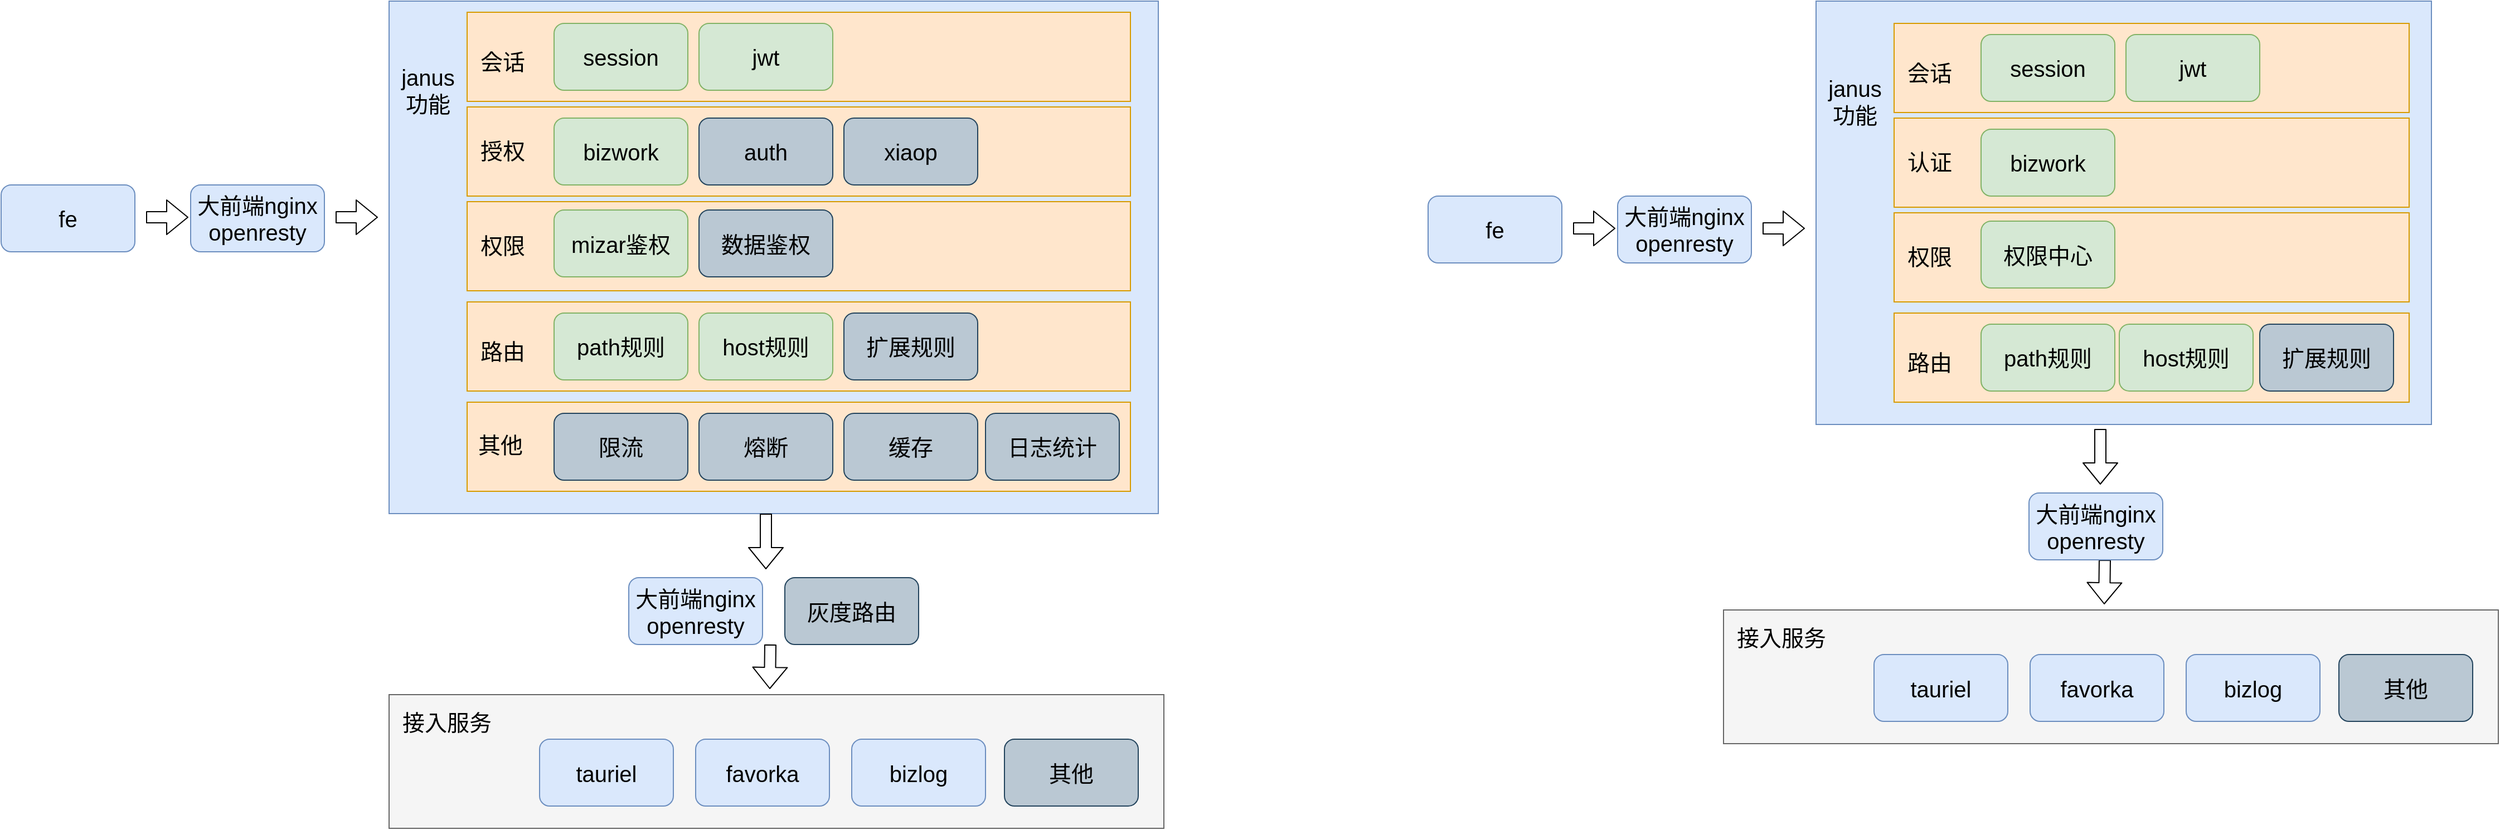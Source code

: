 <mxfile version="10.5.1" type="github"><diagram id="jvLWZokUXWtVQU5Z0_VY" name="Page-1"><mxGraphModel dx="2220" dy="763" grid="1" gridSize="10" guides="1" tooltips="1" connect="1" arrows="1" fold="1" page="1" pageScale="1" pageWidth="826" pageHeight="1169" math="0" shadow="0"><root><mxCell id="0"/><mxCell id="1" parent="0"/><mxCell id="lB9WR78rVij-xdUNf1il-41" value="" style="rounded=0;whiteSpace=wrap;html=1;fillColor=#f5f5f5;strokeColor=#666666;fontColor=#333333;glass=0;comic=0;" vertex="1" parent="1"><mxGeometry x="38" y="802.5" width="695" height="120" as="geometry"/></mxCell><mxCell id="lB9WR78rVij-xdUNf1il-1" value="&lt;font style=&quot;font-size: 20px&quot;&gt;fe&lt;/font&gt;" style="rounded=1;whiteSpace=wrap;html=1;fillColor=#dae8fc;strokeColor=#6c8ebf;" vertex="1" parent="1"><mxGeometry x="-310" y="345" width="120" height="60" as="geometry"/></mxCell><mxCell id="lB9WR78rVij-xdUNf1il-3" value="&lt;font style=&quot;font-size: 20px&quot;&gt;tauriel&lt;/font&gt;" style="rounded=1;whiteSpace=wrap;html=1;fillColor=#dae8fc;strokeColor=#6c8ebf;" vertex="1" parent="1"><mxGeometry x="173" y="842.5" width="120" height="60" as="geometry"/></mxCell><mxCell id="lB9WR78rVij-xdUNf1il-4" value="&lt;font style=&quot;font-size: 20px&quot;&gt;favorka&lt;/font&gt;" style="rounded=1;whiteSpace=wrap;html=1;fillColor=#dae8fc;strokeColor=#6c8ebf;" vertex="1" parent="1"><mxGeometry x="313" y="842.5" width="120" height="60" as="geometry"/></mxCell><mxCell id="lB9WR78rVij-xdUNf1il-5" value="&lt;font style=&quot;font-size: 20px&quot;&gt;bizlog&lt;/font&gt;" style="rounded=1;whiteSpace=wrap;html=1;fillColor=#dae8fc;strokeColor=#6c8ebf;" vertex="1" parent="1"><mxGeometry x="453" y="842.5" width="120" height="60" as="geometry"/></mxCell><mxCell id="lB9WR78rVij-xdUNf1il-12" value="" style="rounded=0;whiteSpace=wrap;html=1;fillColor=#dae8fc;strokeColor=#6c8ebf;" vertex="1" parent="1"><mxGeometry x="38" y="180" width="690" height="460" as="geometry"/></mxCell><mxCell id="lB9WR78rVij-xdUNf1il-17" value="&lt;font style=&quot;font-size: 20px&quot;&gt;janus&lt;br&gt;功能&lt;br&gt;&lt;/font&gt;" style="text;html=1;strokeColor=none;fillColor=none;align=center;verticalAlign=middle;whiteSpace=wrap;rounded=0;" vertex="1" parent="1"><mxGeometry x="38" y="245" width="70" height="30" as="geometry"/></mxCell><mxCell id="lB9WR78rVij-xdUNf1il-24" value="" style="rounded=0;whiteSpace=wrap;html=1;fillColor=#ffe6cc;strokeColor=#d79b00;" vertex="1" parent="1"><mxGeometry x="108" y="190" width="595" height="80" as="geometry"/></mxCell><mxCell id="lB9WR78rVij-xdUNf1il-28" value="&lt;span style=&quot;font-size: 20px&quot;&gt;session&lt;/span&gt;" style="rounded=1;whiteSpace=wrap;html=1;fillColor=#d5e8d4;strokeColor=#82b366;" vertex="1" parent="1"><mxGeometry x="186" y="200" width="120" height="60" as="geometry"/></mxCell><mxCell id="lB9WR78rVij-xdUNf1il-29" value="" style="rounded=0;whiteSpace=wrap;html=1;fillColor=#ffe6cc;strokeColor=#d79b00;" vertex="1" parent="1"><mxGeometry x="108" y="275" width="595" height="80" as="geometry"/></mxCell><mxCell id="lB9WR78rVij-xdUNf1il-30" value="" style="rounded=0;whiteSpace=wrap;html=1;fillColor=#ffe6cc;strokeColor=#d79b00;" vertex="1" parent="1"><mxGeometry x="108" y="360" width="595" height="80" as="geometry"/></mxCell><mxCell id="lB9WR78rVij-xdUNf1il-31" value="&lt;font style=&quot;font-size: 20px&quot;&gt;bizwork&lt;/font&gt;" style="rounded=1;whiteSpace=wrap;html=1;fillColor=#d5e8d4;strokeColor=#82b366;" vertex="1" parent="1"><mxGeometry x="186" y="285" width="120" height="60" as="geometry"/></mxCell><mxCell id="lB9WR78rVij-xdUNf1il-32" value="&lt;span style=&quot;font-size: 20px&quot;&gt;mizar鉴权&lt;/span&gt;" style="rounded=1;whiteSpace=wrap;html=1;fillColor=#d5e8d4;strokeColor=#82b366;" vertex="1" parent="1"><mxGeometry x="186" y="367.5" width="120" height="60" as="geometry"/></mxCell><mxCell id="lB9WR78rVij-xdUNf1il-33" value="&lt;span style=&quot;font-size: 20px&quot;&gt;jwt&lt;/span&gt;" style="rounded=1;whiteSpace=wrap;html=1;fillColor=#d5e8d4;strokeColor=#82b366;" vertex="1" parent="1"><mxGeometry x="316" y="200" width="120" height="60" as="geometry"/></mxCell><mxCell id="lB9WR78rVij-xdUNf1il-34" value="&lt;span style=&quot;font-size: 20px&quot;&gt;数据鉴权&lt;/span&gt;" style="rounded=1;whiteSpace=wrap;html=1;fillColor=#bac8d3;strokeColor=#23445d;" vertex="1" parent="1"><mxGeometry x="316" y="367.5" width="120" height="60" as="geometry"/></mxCell><mxCell id="lB9WR78rVij-xdUNf1il-35" value="" style="rounded=0;whiteSpace=wrap;html=1;fillColor=#ffe6cc;strokeColor=#d79b00;" vertex="1" parent="1"><mxGeometry x="108" y="450" width="595" height="80" as="geometry"/></mxCell><mxCell id="lB9WR78rVij-xdUNf1il-36" value="&lt;span style=&quot;font-size: 20px&quot;&gt;path规则&lt;/span&gt;" style="rounded=1;whiteSpace=wrap;html=1;fillColor=#d5e8d4;strokeColor=#82b366;" vertex="1" parent="1"><mxGeometry x="186" y="460" width="120" height="60" as="geometry"/></mxCell><mxCell id="lB9WR78rVij-xdUNf1il-37" value="&lt;span style=&quot;font-size: 20px&quot;&gt;host规则&lt;/span&gt;" style="rounded=1;whiteSpace=wrap;html=1;fillColor=#d5e8d4;strokeColor=#82b366;" vertex="1" parent="1"><mxGeometry x="316" y="460" width="120" height="60" as="geometry"/></mxCell><mxCell id="lB9WR78rVij-xdUNf1il-38" value="&lt;font style=&quot;font-size: 20px&quot;&gt;auth&lt;/font&gt;" style="rounded=1;whiteSpace=wrap;html=1;fillColor=#bac8d3;strokeColor=#23445d;" vertex="1" parent="1"><mxGeometry x="316" y="285" width="120" height="60" as="geometry"/></mxCell><mxCell id="lB9WR78rVij-xdUNf1il-39" value="&lt;font style=&quot;font-size: 20px&quot;&gt;xiaop&lt;/font&gt;" style="rounded=1;whiteSpace=wrap;html=1;fillColor=#bac8d3;strokeColor=#23445d;" vertex="1" parent="1"><mxGeometry x="446" y="285" width="120" height="60" as="geometry"/></mxCell><mxCell id="lB9WR78rVij-xdUNf1il-40" value="&lt;font style=&quot;font-size: 20px&quot;&gt;授权&lt;/font&gt;" style="text;html=1;resizable=0;points=[];autosize=1;align=left;verticalAlign=top;spacingTop=-4;" vertex="1" parent="1"><mxGeometry x="118" y="300" width="60" height="20" as="geometry"/></mxCell><mxCell id="lB9WR78rVij-xdUNf1il-42" value="&lt;font style=&quot;font-size: 20px&quot;&gt;接入服务&lt;/font&gt;" style="text;html=1;resizable=0;points=[];autosize=1;align=left;verticalAlign=top;spacingTop=-4;" vertex="1" parent="1"><mxGeometry x="48" y="812.5" width="100" height="20" as="geometry"/></mxCell><mxCell id="lB9WR78rVij-xdUNf1il-43" value="" style="shape=flexArrow;endArrow=classic;html=1;" edge="1" parent="1"><mxGeometry width="50" height="50" relative="1" as="geometry"><mxPoint x="-180" y="374" as="sourcePoint"/><mxPoint x="-142" y="374" as="targetPoint"/></mxGeometry></mxCell><mxCell id="lB9WR78rVij-xdUNf1il-44" value="" style="shape=flexArrow;endArrow=classic;html=1;" edge="1" parent="1"><mxGeometry width="50" height="50" relative="1" as="geometry"><mxPoint x="380" y="757.5" as="sourcePoint"/><mxPoint x="379.5" y="797.5" as="targetPoint"/></mxGeometry></mxCell><mxCell id="lB9WR78rVij-xdUNf1il-45" value="&lt;span style=&quot;font-size: 20px&quot;&gt;扩展规则&lt;/span&gt;" style="rounded=1;whiteSpace=wrap;html=1;fillColor=#bac8d3;strokeColor=#23445d;" vertex="1" parent="1"><mxGeometry x="446" y="460" width="120" height="60" as="geometry"/></mxCell><mxCell id="lB9WR78rVij-xdUNf1il-46" value="&lt;font style=&quot;font-size: 20px&quot;&gt;路由&lt;/font&gt;" style="text;html=1;resizable=0;points=[];autosize=1;align=left;verticalAlign=top;spacingTop=-4;" vertex="1" parent="1"><mxGeometry x="118" y="480" width="60" height="20" as="geometry"/></mxCell><mxCell id="lB9WR78rVij-xdUNf1il-47" value="&lt;span style=&quot;font-size: 20px&quot;&gt;权限&lt;/span&gt;" style="text;html=1;resizable=0;points=[];autosize=1;align=left;verticalAlign=top;spacingTop=-4;" vertex="1" parent="1"><mxGeometry x="118" y="385" width="60" height="20" as="geometry"/></mxCell><mxCell id="lB9WR78rVij-xdUNf1il-48" value="&lt;span style=&quot;font-size: 20px&quot;&gt;会话&lt;/span&gt;" style="text;html=1;resizable=0;points=[];autosize=1;align=left;verticalAlign=top;spacingTop=-4;" vertex="1" parent="1"><mxGeometry x="118" y="220" width="60" height="20" as="geometry"/></mxCell><mxCell id="lB9WR78rVij-xdUNf1il-49" value="&lt;font style=&quot;font-size: 20px&quot;&gt;大前端nginx&lt;br&gt;openresty&lt;br&gt;&lt;/font&gt;" style="rounded=1;whiteSpace=wrap;html=1;fillColor=#dae8fc;strokeColor=#6c8ebf;" vertex="1" parent="1"><mxGeometry x="-140" y="345" width="120" height="60" as="geometry"/></mxCell><mxCell id="lB9WR78rVij-xdUNf1il-51" value="&lt;font style=&quot;font-size: 20px&quot;&gt;大前端nginx&lt;br&gt;openresty&lt;br&gt;&lt;/font&gt;" style="rounded=1;whiteSpace=wrap;html=1;fillColor=#dae8fc;strokeColor=#6c8ebf;" vertex="1" parent="1"><mxGeometry x="253" y="697.5" width="120" height="60" as="geometry"/></mxCell><mxCell id="lB9WR78rVij-xdUNf1il-52" value="" style="shape=flexArrow;endArrow=classic;html=1;" edge="1" parent="1"><mxGeometry width="50" height="50" relative="1" as="geometry"><mxPoint x="376" y="640" as="sourcePoint"/><mxPoint x="376" y="690" as="targetPoint"/></mxGeometry></mxCell><mxCell id="lB9WR78rVij-xdUNf1il-55" value="" style="shape=flexArrow;endArrow=classic;html=1;" edge="1" parent="1"><mxGeometry width="50" height="50" relative="1" as="geometry"><mxPoint x="-10" y="374" as="sourcePoint"/><mxPoint x="28" y="374" as="targetPoint"/></mxGeometry></mxCell><mxCell id="lB9WR78rVij-xdUNf1il-58" value="&lt;span style=&quot;font-size: 20px&quot;&gt;其他&lt;/span&gt;" style="rounded=1;whiteSpace=wrap;html=1;fillColor=#bac8d3;strokeColor=#23445d;" vertex="1" parent="1"><mxGeometry x="590" y="842.5" width="120" height="60" as="geometry"/></mxCell><mxCell id="lB9WR78rVij-xdUNf1il-63" value="&lt;font style=&quot;font-size: 20px&quot;&gt;灰度路由&lt;br&gt;&lt;/font&gt;" style="rounded=1;whiteSpace=wrap;html=1;fillColor=#bac8d3;strokeColor=#23445d;" vertex="1" parent="1"><mxGeometry x="393" y="697.5" width="120" height="60" as="geometry"/></mxCell><mxCell id="lB9WR78rVij-xdUNf1il-64" value="" style="rounded=0;whiteSpace=wrap;html=1;fillColor=#ffe6cc;strokeColor=#d79b00;" vertex="1" parent="1"><mxGeometry x="108" y="540" width="595" height="80" as="geometry"/></mxCell><mxCell id="lB9WR78rVij-xdUNf1il-65" value="&lt;span style=&quot;font-size: 20px&quot;&gt;限流&lt;/span&gt;" style="rounded=1;whiteSpace=wrap;html=1;fillColor=#bac8d3;strokeColor=#23445d;" vertex="1" parent="1"><mxGeometry x="186" y="550" width="120" height="60" as="geometry"/></mxCell><mxCell id="lB9WR78rVij-xdUNf1il-66" value="&lt;span style=&quot;font-size: 20px&quot;&gt;熔断&lt;/span&gt;" style="rounded=1;whiteSpace=wrap;html=1;fillColor=#bac8d3;strokeColor=#23445d;" vertex="1" parent="1"><mxGeometry x="316" y="550" width="120" height="60" as="geometry"/></mxCell><mxCell id="lB9WR78rVij-xdUNf1il-67" value="&lt;span style=&quot;font-size: 20px&quot;&gt;缓存&lt;/span&gt;" style="rounded=1;whiteSpace=wrap;html=1;fillColor=#bac8d3;strokeColor=#23445d;" vertex="1" parent="1"><mxGeometry x="446" y="550" width="120" height="60" as="geometry"/></mxCell><mxCell id="lB9WR78rVij-xdUNf1il-69" value="&lt;span style=&quot;font-size: 20px&quot;&gt;其他&lt;/span&gt;" style="text;html=1;resizable=0;points=[];autosize=1;align=left;verticalAlign=top;spacingTop=-4;" vertex="1" parent="1"><mxGeometry x="116" y="564" width="60" height="20" as="geometry"/></mxCell><mxCell id="lB9WR78rVij-xdUNf1il-74" value="&lt;span style=&quot;font-size: 20px&quot;&gt;日志统计&lt;/span&gt;" style="rounded=1;whiteSpace=wrap;html=1;fillColor=#bac8d3;strokeColor=#23445d;" vertex="1" parent="1"><mxGeometry x="573" y="550" width="120" height="60" as="geometry"/></mxCell><mxCell id="lB9WR78rVij-xdUNf1il-76" value="" style="rounded=0;whiteSpace=wrap;html=1;fillColor=#f5f5f5;strokeColor=#666666;fontColor=#333333;glass=0;comic=0;" vertex="1" parent="1"><mxGeometry x="1235" y="726.5" width="695" height="120" as="geometry"/></mxCell><mxCell id="lB9WR78rVij-xdUNf1il-77" value="&lt;font style=&quot;font-size: 20px&quot;&gt;fe&lt;/font&gt;" style="rounded=1;whiteSpace=wrap;html=1;fillColor=#dae8fc;strokeColor=#6c8ebf;" vertex="1" parent="1"><mxGeometry x="970" y="355" width="120" height="60" as="geometry"/></mxCell><mxCell id="lB9WR78rVij-xdUNf1il-78" value="&lt;font style=&quot;font-size: 20px&quot;&gt;tauriel&lt;/font&gt;" style="rounded=1;whiteSpace=wrap;html=1;fillColor=#dae8fc;strokeColor=#6c8ebf;" vertex="1" parent="1"><mxGeometry x="1370" y="766.5" width="120" height="60" as="geometry"/></mxCell><mxCell id="lB9WR78rVij-xdUNf1il-79" value="&lt;font style=&quot;font-size: 20px&quot;&gt;favorka&lt;/font&gt;" style="rounded=1;whiteSpace=wrap;html=1;fillColor=#dae8fc;strokeColor=#6c8ebf;" vertex="1" parent="1"><mxGeometry x="1510" y="766.5" width="120" height="60" as="geometry"/></mxCell><mxCell id="lB9WR78rVij-xdUNf1il-80" value="&lt;font style=&quot;font-size: 20px&quot;&gt;bizlog&lt;/font&gt;" style="rounded=1;whiteSpace=wrap;html=1;fillColor=#dae8fc;strokeColor=#6c8ebf;" vertex="1" parent="1"><mxGeometry x="1650" y="766.5" width="120" height="60" as="geometry"/></mxCell><mxCell id="lB9WR78rVij-xdUNf1il-81" value="" style="rounded=0;whiteSpace=wrap;html=1;fillColor=#dae8fc;strokeColor=#6c8ebf;" vertex="1" parent="1"><mxGeometry x="1318" y="180" width="552" height="380" as="geometry"/></mxCell><mxCell id="lB9WR78rVij-xdUNf1il-82" value="&lt;font style=&quot;font-size: 20px&quot;&gt;janus&lt;br&gt;功能&lt;br&gt;&lt;/font&gt;" style="text;html=1;strokeColor=none;fillColor=none;align=center;verticalAlign=middle;whiteSpace=wrap;rounded=0;" vertex="1" parent="1"><mxGeometry x="1318" y="255" width="70" height="30" as="geometry"/></mxCell><mxCell id="lB9WR78rVij-xdUNf1il-83" value="" style="rounded=0;whiteSpace=wrap;html=1;fillColor=#ffe6cc;strokeColor=#d79b00;" vertex="1" parent="1"><mxGeometry x="1388" y="200" width="462" height="80" as="geometry"/></mxCell><mxCell id="lB9WR78rVij-xdUNf1il-84" value="&lt;span style=&quot;font-size: 20px&quot;&gt;session&lt;/span&gt;" style="rounded=1;whiteSpace=wrap;html=1;fillColor=#d5e8d4;strokeColor=#82b366;" vertex="1" parent="1"><mxGeometry x="1466" y="210" width="120" height="60" as="geometry"/></mxCell><mxCell id="lB9WR78rVij-xdUNf1il-85" value="" style="rounded=0;whiteSpace=wrap;html=1;fillColor=#ffe6cc;strokeColor=#d79b00;" vertex="1" parent="1"><mxGeometry x="1388" y="285" width="462" height="80" as="geometry"/></mxCell><mxCell id="lB9WR78rVij-xdUNf1il-86" value="" style="rounded=0;whiteSpace=wrap;html=1;fillColor=#ffe6cc;strokeColor=#d79b00;" vertex="1" parent="1"><mxGeometry x="1388" y="370" width="462" height="80" as="geometry"/></mxCell><mxCell id="lB9WR78rVij-xdUNf1il-87" value="&lt;font style=&quot;font-size: 20px&quot;&gt;bizwork&lt;/font&gt;" style="rounded=1;whiteSpace=wrap;html=1;fillColor=#d5e8d4;strokeColor=#82b366;" vertex="1" parent="1"><mxGeometry x="1466" y="295" width="120" height="60" as="geometry"/></mxCell><mxCell id="lB9WR78rVij-xdUNf1il-88" value="&lt;span style=&quot;font-size: 20px&quot;&gt;权限中心&lt;/span&gt;" style="rounded=1;whiteSpace=wrap;html=1;fillColor=#d5e8d4;strokeColor=#82b366;" vertex="1" parent="1"><mxGeometry x="1466" y="377.5" width="120" height="60" as="geometry"/></mxCell><mxCell id="lB9WR78rVij-xdUNf1il-89" value="&lt;span style=&quot;font-size: 20px&quot;&gt;jwt&lt;/span&gt;" style="rounded=1;whiteSpace=wrap;html=1;fillColor=#d5e8d4;strokeColor=#82b366;" vertex="1" parent="1"><mxGeometry x="1596" y="210" width="120" height="60" as="geometry"/></mxCell><mxCell id="lB9WR78rVij-xdUNf1il-91" value="" style="rounded=0;whiteSpace=wrap;html=1;fillColor=#ffe6cc;strokeColor=#d79b00;" vertex="1" parent="1"><mxGeometry x="1388" y="460" width="462" height="80" as="geometry"/></mxCell><mxCell id="lB9WR78rVij-xdUNf1il-92" value="&lt;span style=&quot;font-size: 20px&quot;&gt;path规则&lt;/span&gt;" style="rounded=1;whiteSpace=wrap;html=1;fillColor=#d5e8d4;strokeColor=#82b366;" vertex="1" parent="1"><mxGeometry x="1466" y="470" width="120" height="60" as="geometry"/></mxCell><mxCell id="lB9WR78rVij-xdUNf1il-93" value="&lt;span style=&quot;font-size: 20px&quot;&gt;host规则&lt;/span&gt;" style="rounded=1;whiteSpace=wrap;html=1;fillColor=#d5e8d4;strokeColor=#82b366;" vertex="1" parent="1"><mxGeometry x="1590" y="470" width="120" height="60" as="geometry"/></mxCell><mxCell id="lB9WR78rVij-xdUNf1il-96" value="&lt;font style=&quot;font-size: 20px&quot;&gt;认证&lt;/font&gt;" style="text;html=1;resizable=0;points=[];autosize=1;align=left;verticalAlign=top;spacingTop=-4;" vertex="1" parent="1"><mxGeometry x="1398" y="310" width="60" height="20" as="geometry"/></mxCell><mxCell id="lB9WR78rVij-xdUNf1il-97" value="&lt;font style=&quot;font-size: 20px&quot;&gt;接入服务&lt;/font&gt;" style="text;html=1;resizable=0;points=[];autosize=1;align=left;verticalAlign=top;spacingTop=-4;" vertex="1" parent="1"><mxGeometry x="1245" y="736.5" width="100" height="20" as="geometry"/></mxCell><mxCell id="lB9WR78rVij-xdUNf1il-98" value="" style="shape=flexArrow;endArrow=classic;html=1;" edge="1" parent="1"><mxGeometry width="50" height="50" relative="1" as="geometry"><mxPoint x="1100" y="384" as="sourcePoint"/><mxPoint x="1138" y="384" as="targetPoint"/></mxGeometry></mxCell><mxCell id="lB9WR78rVij-xdUNf1il-99" value="" style="shape=flexArrow;endArrow=classic;html=1;" edge="1" parent="1"><mxGeometry width="50" height="50" relative="1" as="geometry"><mxPoint x="1577" y="681.5" as="sourcePoint"/><mxPoint x="1576.5" y="721.5" as="targetPoint"/></mxGeometry></mxCell><mxCell id="lB9WR78rVij-xdUNf1il-100" value="&lt;span style=&quot;font-size: 20px&quot;&gt;扩展规则&lt;/span&gt;" style="rounded=1;whiteSpace=wrap;html=1;fillColor=#bac8d3;strokeColor=#23445d;" vertex="1" parent="1"><mxGeometry x="1716" y="470" width="120" height="60" as="geometry"/></mxCell><mxCell id="lB9WR78rVij-xdUNf1il-101" value="&lt;font style=&quot;font-size: 20px&quot;&gt;路由&lt;/font&gt;" style="text;html=1;resizable=0;points=[];autosize=1;align=left;verticalAlign=top;spacingTop=-4;" vertex="1" parent="1"><mxGeometry x="1398" y="490" width="60" height="20" as="geometry"/></mxCell><mxCell id="lB9WR78rVij-xdUNf1il-102" value="&lt;span style=&quot;font-size: 20px&quot;&gt;权限&lt;/span&gt;" style="text;html=1;resizable=0;points=[];autosize=1;align=left;verticalAlign=top;spacingTop=-4;" vertex="1" parent="1"><mxGeometry x="1398" y="395" width="60" height="20" as="geometry"/></mxCell><mxCell id="lB9WR78rVij-xdUNf1il-103" value="&lt;span style=&quot;font-size: 20px&quot;&gt;会话&lt;/span&gt;" style="text;html=1;resizable=0;points=[];autosize=1;align=left;verticalAlign=top;spacingTop=-4;" vertex="1" parent="1"><mxGeometry x="1398" y="230" width="60" height="20" as="geometry"/></mxCell><mxCell id="lB9WR78rVij-xdUNf1il-104" value="&lt;font style=&quot;font-size: 20px&quot;&gt;大前端nginx&lt;br&gt;openresty&lt;br&gt;&lt;/font&gt;" style="rounded=1;whiteSpace=wrap;html=1;fillColor=#dae8fc;strokeColor=#6c8ebf;" vertex="1" parent="1"><mxGeometry x="1140" y="355" width="120" height="60" as="geometry"/></mxCell><mxCell id="lB9WR78rVij-xdUNf1il-105" value="&lt;font style=&quot;font-size: 20px&quot;&gt;大前端nginx&lt;br&gt;openresty&lt;br&gt;&lt;/font&gt;" style="rounded=1;whiteSpace=wrap;html=1;fillColor=#dae8fc;strokeColor=#6c8ebf;" vertex="1" parent="1"><mxGeometry x="1509" y="621.5" width="120" height="60" as="geometry"/></mxCell><mxCell id="lB9WR78rVij-xdUNf1il-106" value="" style="shape=flexArrow;endArrow=classic;html=1;" edge="1" parent="1"><mxGeometry width="50" height="50" relative="1" as="geometry"><mxPoint x="1573" y="564" as="sourcePoint"/><mxPoint x="1573" y="614" as="targetPoint"/></mxGeometry></mxCell><mxCell id="lB9WR78rVij-xdUNf1il-107" value="" style="shape=flexArrow;endArrow=classic;html=1;" edge="1" parent="1"><mxGeometry width="50" height="50" relative="1" as="geometry"><mxPoint x="1270" y="384" as="sourcePoint"/><mxPoint x="1308" y="384" as="targetPoint"/></mxGeometry></mxCell><mxCell id="lB9WR78rVij-xdUNf1il-108" value="&lt;span style=&quot;font-size: 20px&quot;&gt;其他&lt;/span&gt;" style="rounded=1;whiteSpace=wrap;html=1;fillColor=#bac8d3;strokeColor=#23445d;" vertex="1" parent="1"><mxGeometry x="1787" y="766.5" width="120" height="60" as="geometry"/></mxCell></root></mxGraphModel></diagram></mxfile>